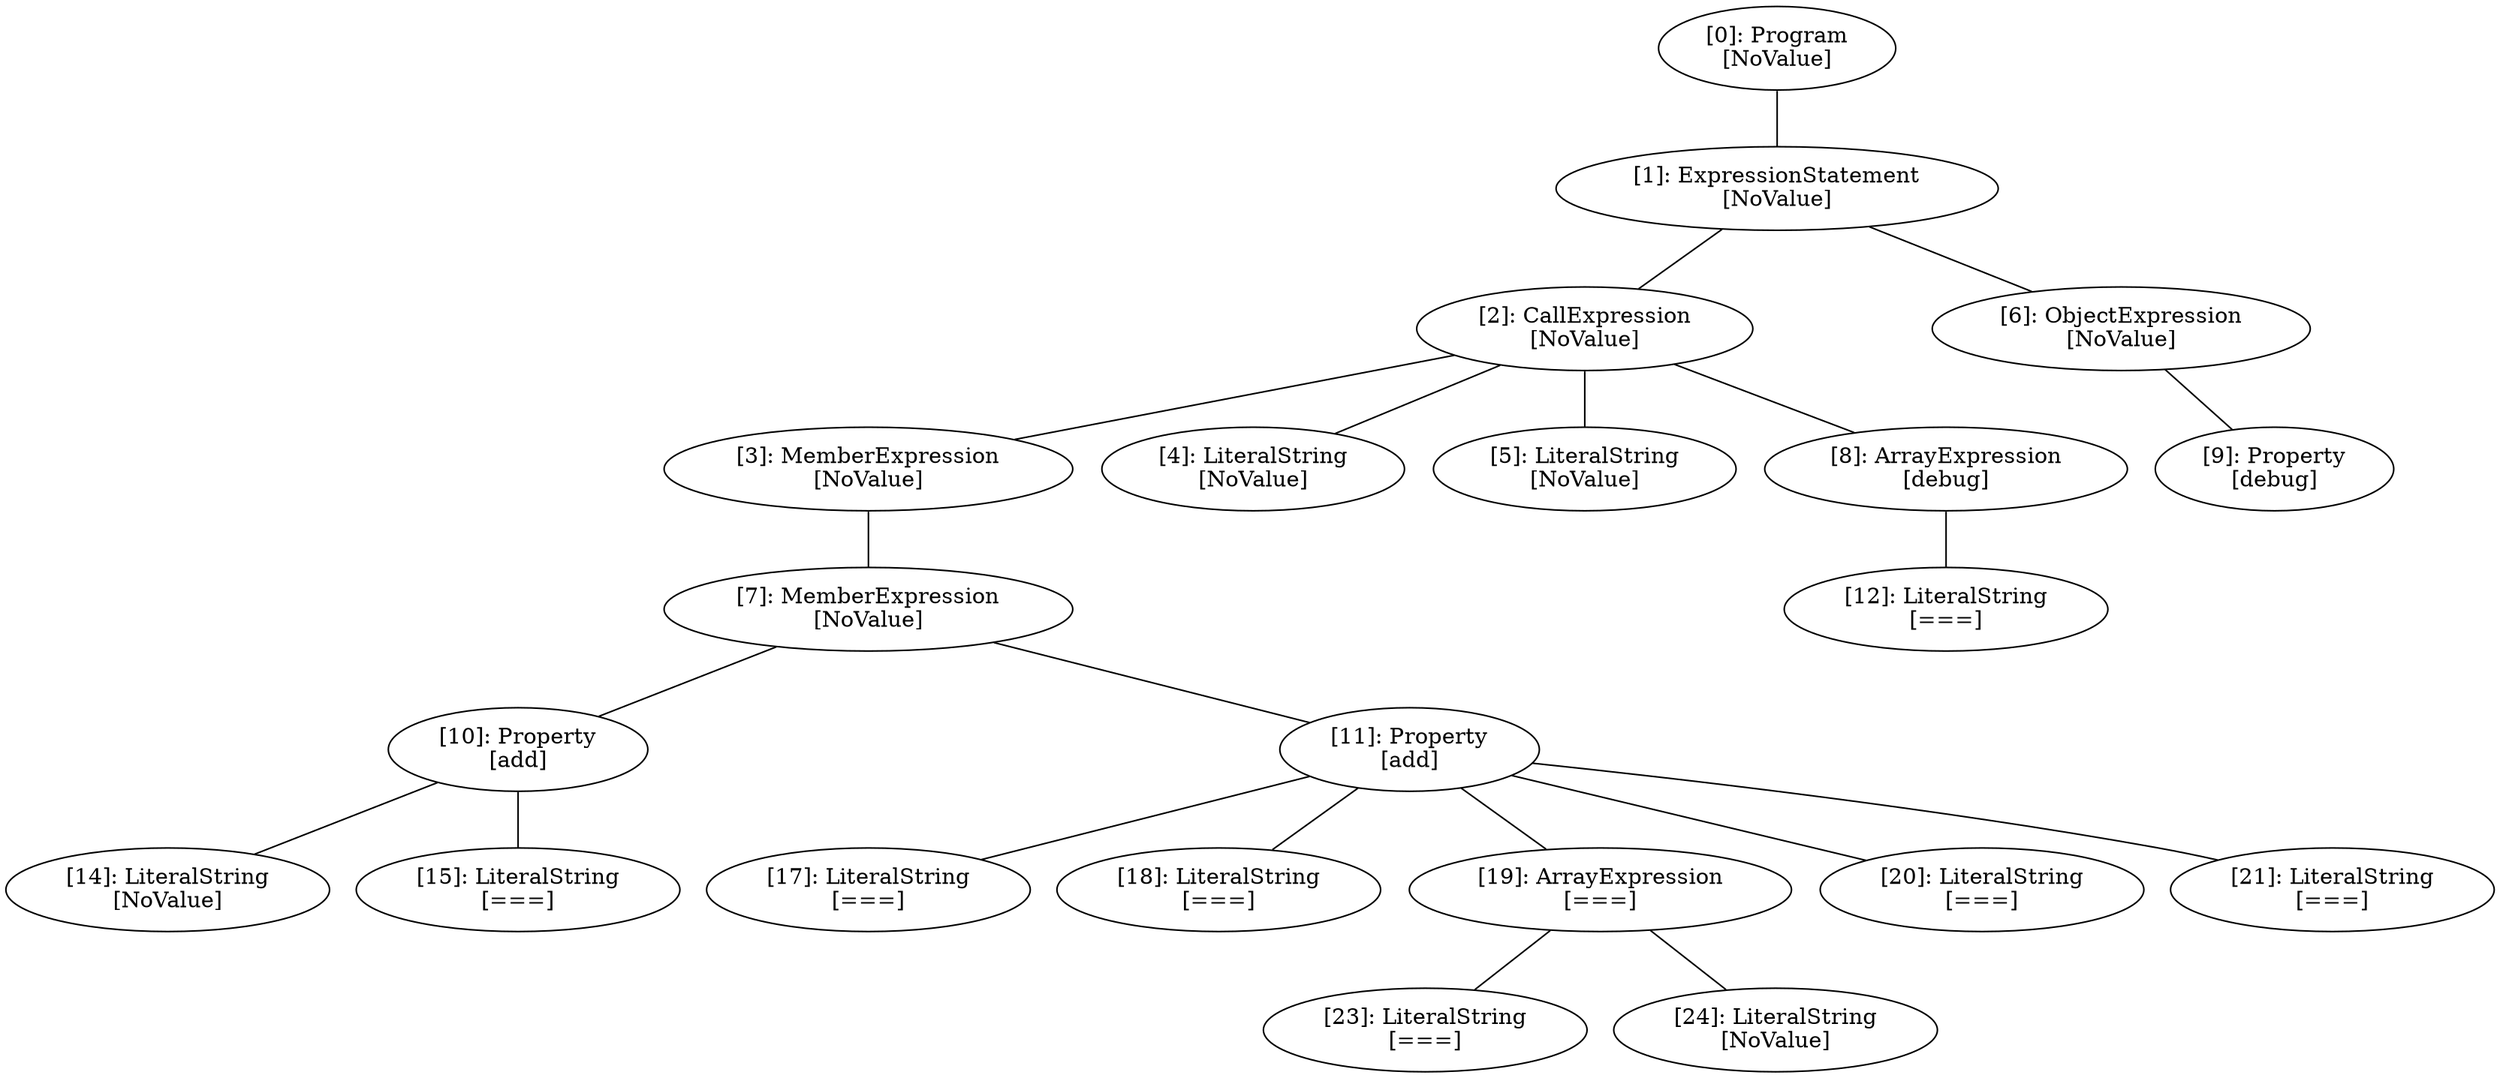 // Result
graph {
	0 [label="[0]: Program
[NoValue]"]
	1 [label="[1]: ExpressionStatement
[NoValue]"]
	2 [label="[2]: CallExpression
[NoValue]"]
	3 [label="[3]: MemberExpression
[NoValue]"]
	4 [label="[4]: LiteralString
[NoValue]"]
	5 [label="[5]: LiteralString
[NoValue]"]
	6 [label="[6]: ObjectExpression
[NoValue]"]
	7 [label="[7]: MemberExpression
[NoValue]"]
	8 [label="[8]: ArrayExpression
[debug]"]
	9 [label="[9]: Property
[debug]"]
	10 [label="[10]: Property
[add]"]
	11 [label="[11]: Property
[add]"]
	12 [label="[12]: LiteralString
[===]"]
	14 [label="[14]: LiteralString
[NoValue]"]
	15 [label="[15]: LiteralString
[===]"]
	17 [label="[17]: LiteralString
[===]"]
	18 [label="[18]: LiteralString
[===]"]
	19 [label="[19]: ArrayExpression
[===]"]
	20 [label="[20]: LiteralString
[===]"]
	21 [label="[21]: LiteralString
[===]"]
	23 [label="[23]: LiteralString
[===]"]
	24 [label="[24]: LiteralString
[NoValue]"]
	0 -- 1
	1 -- 2
	1 -- 6
	2 -- 3
	2 -- 4
	2 -- 5
	2 -- 8
	3 -- 7
	6 -- 9
	7 -- 10
	7 -- 11
	8 -- 12
	10 -- 14
	10 -- 15
	11 -- 17
	11 -- 18
	11 -- 19
	11 -- 20
	11 -- 21
	19 -- 23
	19 -- 24
}
